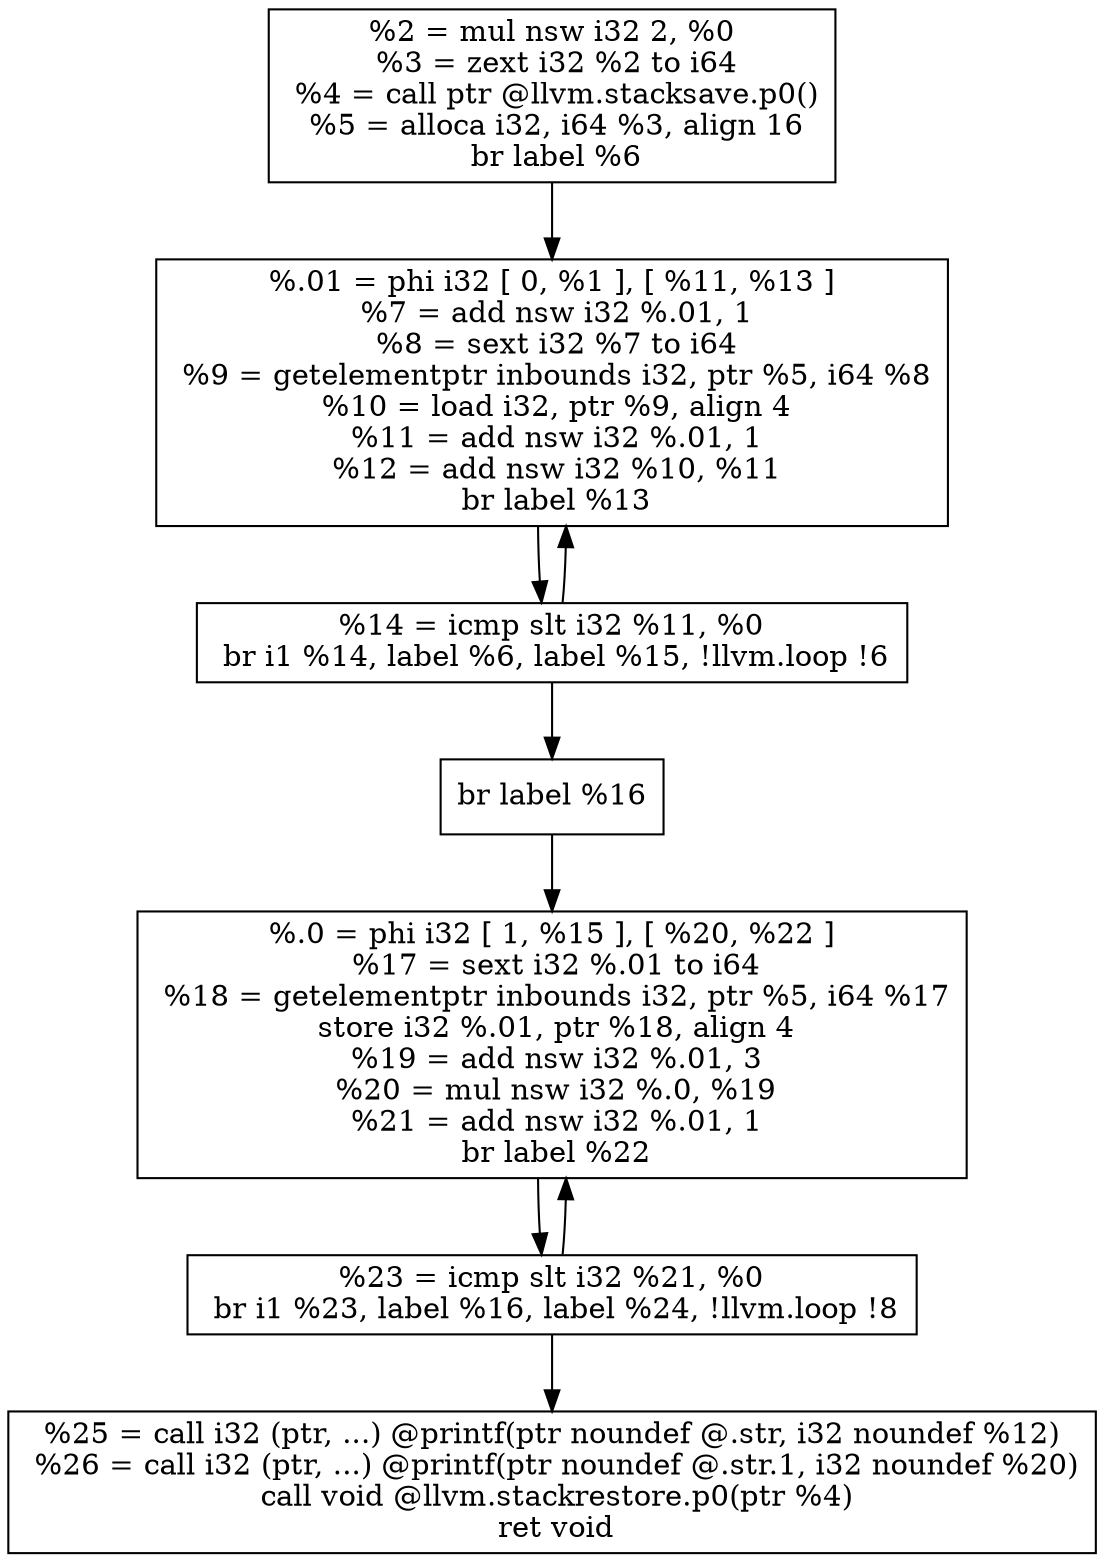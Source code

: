 digraph unnamed {

	Node0x5f39d1c8c540 [shape=record,label="{  %2 = mul nsw i32 2, %0\n  %3 = zext i32 %2 to i64\n  %4 = call ptr @llvm.stacksave.p0()\n  %5 = alloca i32, i64 %3, align 16\n  br label %6\n}"];
	Node0x5f39d1c8c540 -> Node0x5f39d1c8ef80;
	Node0x5f39d1c8ef80 [shape=record,label="{  %.01 = phi i32 [ 0, %1 ], [ %11, %13 ]\n  %7 = add nsw i32 %.01, 1\n  %8 = sext i32 %7 to i64\n  %9 = getelementptr inbounds i32, ptr %5, i64 %8\n  %10 = load i32, ptr %9, align 4\n  %11 = add nsw i32 %.01, 1\n  %12 = add nsw i32 %10, %11\n  br label %13\n}"];
	Node0x5f39d1c8ef80 -> Node0x5f39d1c8f490;
	Node0x5f39d1c8f490 [shape=record,label="{  %14 = icmp slt i32 %11, %0\n  br i1 %14, label %6, label %15, !llvm.loop !6\n}"];
	Node0x5f39d1c8f490 -> Node0x5f39d1c8ef80;
	Node0x5f39d1c8f490 -> Node0x5f39d1c8fd10;
	Node0x5f39d1c8fd10 [shape=record,label="{  br label %16\n}"];
	Node0x5f39d1c8fd10 -> Node0x5f39d1c90930;
	Node0x5f39d1c90930 [shape=record,label="{  %.0 = phi i32 [ 1, %15 ], [ %20, %22 ]\n  %17 = sext i32 %.01 to i64\n  %18 = getelementptr inbounds i32, ptr %5, i64 %17\n  store i32 %.01, ptr %18, align 4\n  %19 = add nsw i32 %.01, 3\n  %20 = mul nsw i32 %.0, %19\n  %21 = add nsw i32 %.01, 1\n  br label %22\n}"];
	Node0x5f39d1c90930 -> Node0x5f39d1c90a00;
	Node0x5f39d1c90a00 [shape=record,label="{  %23 = icmp slt i32 %21, %0\n  br i1 %23, label %16, label %24, !llvm.loop !8\n}"];
	Node0x5f39d1c90a00 -> Node0x5f39d1c90930;
	Node0x5f39d1c90a00 -> Node0x5f39d1c910d0;
	Node0x5f39d1c910d0 [shape=record,label="{  %25 = call i32 (ptr, ...) @printf(ptr noundef @.str, i32 noundef %12)\n  %26 = call i32 (ptr, ...) @printf(ptr noundef @.str.1, i32 noundef %20)\n  call void @llvm.stackrestore.p0(ptr %4)\n  ret void\n}"];
}
